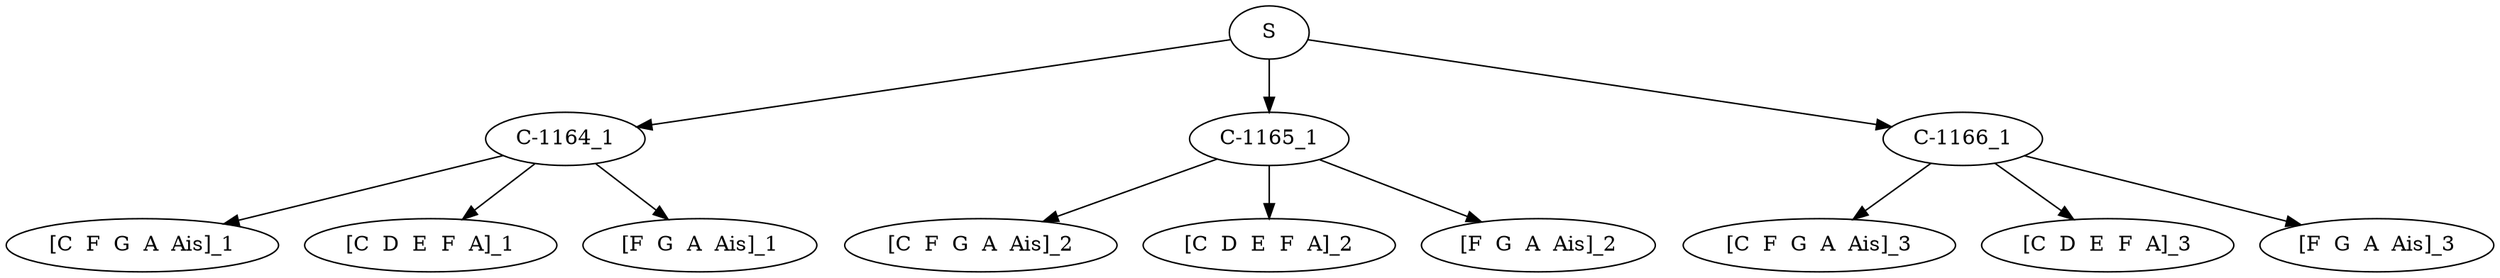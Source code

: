 digraph sample{
"S" -> "C-1164_1";
"C-1164_1" -> "[C  F  G  A  Ais]_1";
"C-1164_1" -> "[C  D  E  F  A]_1";
"C-1164_1" -> "[F  G  A  Ais]_1";
"S" -> "C-1165_1";
"C-1165_1" -> "[C  F  G  A  Ais]_2";
"C-1165_1" -> "[C  D  E  F  A]_2";
"C-1165_1" -> "[F  G  A  Ais]_2";
"S" -> "C-1166_1";
"C-1166_1" -> "[C  F  G  A  Ais]_3";
"C-1166_1" -> "[C  D  E  F  A]_3";
"C-1166_1" -> "[F  G  A  Ais]_3";

{rank = min; "S";}
{rank = same; "C-1164_1"; "C-1165_1"; "C-1166_1";}
{rank = same; "[C  D  E  F  A]_1"; "[C  D  E  F  A]_2"; "[C  D  E  F  A]_3"; "[C  F  G  A  Ais]_1"; "[C  F  G  A  Ais]_2"; "[C  F  G  A  Ais]_3"; "[F  G  A  Ais]_1"; "[F  G  A  Ais]_2"; "[F  G  A  Ais]_3";}
}